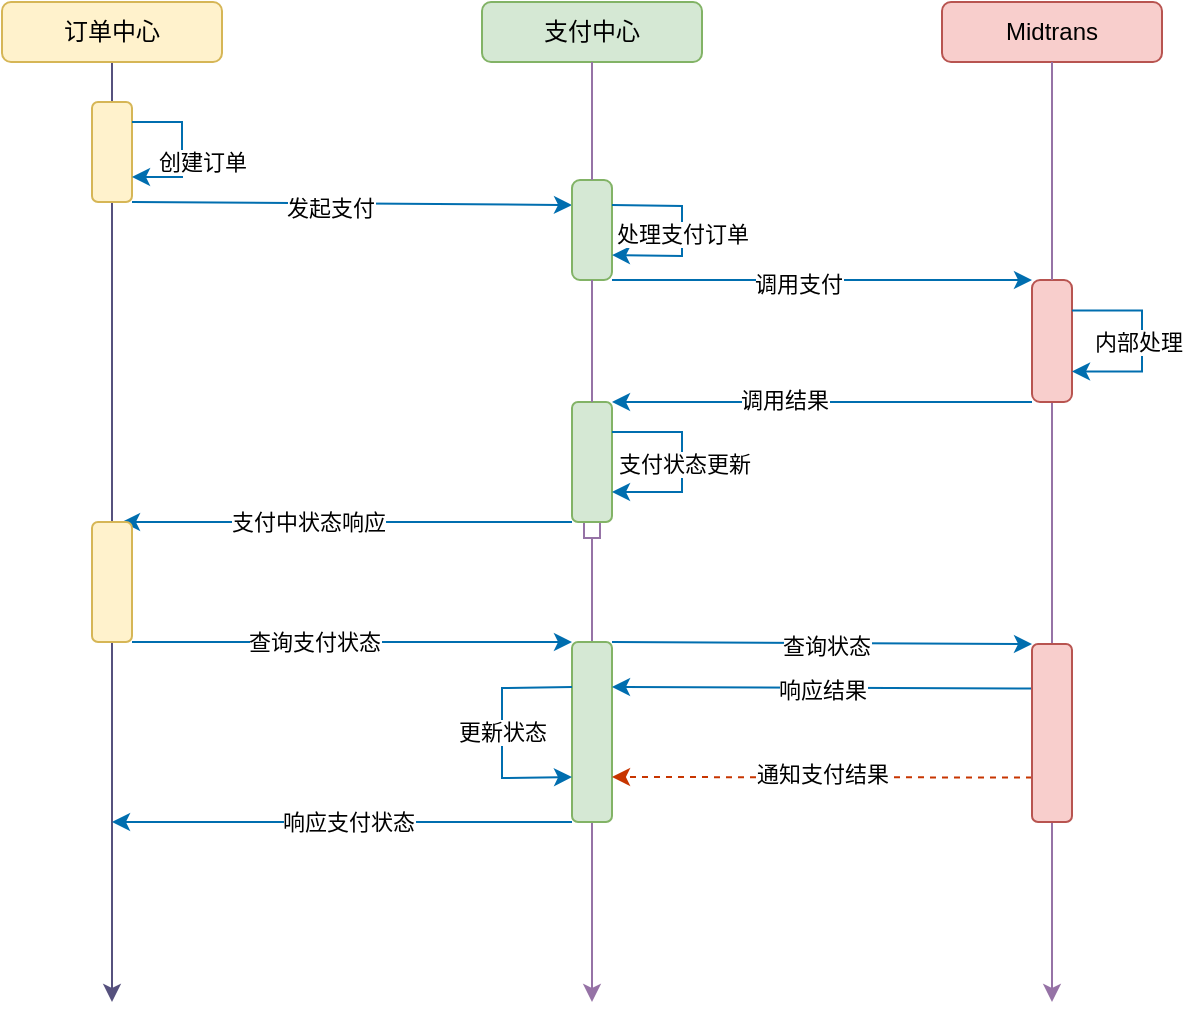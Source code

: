 <mxfile version="16.2.4" type="github">
  <diagram id="pshgRTUTzzbv1leQq-Qf" name="Page-1">
    <mxGraphModel dx="946" dy="604" grid="0" gridSize="10" guides="1" tooltips="1" connect="1" arrows="1" fold="1" page="1" pageScale="1" pageWidth="827" pageHeight="1169" math="0" shadow="0">
      <root>
        <mxCell id="0" />
        <mxCell id="1" parent="0" />
        <mxCell id="mlD8pJYQVbWDTCXvoRbc-32" value="" style="edgeStyle=orthogonalEdgeStyle;rounded=0;orthogonalLoop=1;jettySize=auto;html=1;exitX=0.5;exitY=1;exitDx=0;exitDy=0;endArrow=none;shadow=0;strokeColor=#56517e;fillColor=#d0cee2;" edge="1" parent="1" source="mlD8pJYQVbWDTCXvoRbc-1" target="mlD8pJYQVbWDTCXvoRbc-31">
          <mxGeometry relative="1" as="geometry">
            <mxPoint x="145" y="540" as="targetPoint" />
            <mxPoint x="145" y="70" as="sourcePoint" />
          </mxGeometry>
        </mxCell>
        <mxCell id="mlD8pJYQVbWDTCXvoRbc-4" style="edgeStyle=orthogonalEdgeStyle;rounded=0;orthogonalLoop=1;jettySize=auto;html=1;exitX=0.5;exitY=1;exitDx=0;exitDy=0;startArrow=none;fillColor=#d0cee2;strokeColor=#56517e;" edge="1" parent="1" source="mlD8pJYQVbWDTCXvoRbc-31">
          <mxGeometry relative="1" as="geometry">
            <mxPoint x="145" y="540" as="targetPoint" />
          </mxGeometry>
        </mxCell>
        <mxCell id="mlD8pJYQVbWDTCXvoRbc-1" value="订单中心" style="rounded=1;whiteSpace=wrap;html=1;fillColor=#fff2cc;strokeColor=#d6b656;" vertex="1" parent="1">
          <mxGeometry x="90" y="40" width="110" height="30" as="geometry" />
        </mxCell>
        <mxCell id="mlD8pJYQVbWDTCXvoRbc-5" style="edgeStyle=orthogonalEdgeStyle;rounded=0;orthogonalLoop=1;jettySize=auto;html=1;exitX=0.5;exitY=1;exitDx=0;exitDy=0;startArrow=box;fillColor=#e1d5e7;strokeColor=#9673a6;startFill=0;" edge="1" parent="1" source="mlD8pJYQVbWDTCXvoRbc-23">
          <mxGeometry relative="1" as="geometry">
            <mxPoint x="385" y="540" as="targetPoint" />
          </mxGeometry>
        </mxCell>
        <mxCell id="mlD8pJYQVbWDTCXvoRbc-2" value="支付中心" style="rounded=1;whiteSpace=wrap;html=1;fillColor=#d5e8d4;strokeColor=#82b366;" vertex="1" parent="1">
          <mxGeometry x="330" y="40" width="110" height="30" as="geometry" />
        </mxCell>
        <mxCell id="mlD8pJYQVbWDTCXvoRbc-6" style="edgeStyle=orthogonalEdgeStyle;rounded=0;orthogonalLoop=1;jettySize=auto;html=1;exitX=0.5;exitY=1;exitDx=0;exitDy=0;startArrow=none;fillColor=#e1d5e7;strokeColor=#9673a6;" edge="1" parent="1" source="mlD8pJYQVbWDTCXvoRbc-19">
          <mxGeometry relative="1" as="geometry">
            <mxPoint x="615" y="540" as="targetPoint" />
          </mxGeometry>
        </mxCell>
        <mxCell id="mlD8pJYQVbWDTCXvoRbc-3" value="Midtrans" style="rounded=1;whiteSpace=wrap;html=1;glass=0;fillColor=#f8cecc;strokeColor=#b85450;" vertex="1" parent="1">
          <mxGeometry x="560" y="40" width="110" height="30" as="geometry" />
        </mxCell>
        <mxCell id="mlD8pJYQVbWDTCXvoRbc-7" value="" style="rounded=1;whiteSpace=wrap;html=1;shadow=0;fillColor=#fff2cc;strokeColor=#d6b656;" vertex="1" parent="1">
          <mxGeometry x="135" y="90" width="20" height="50" as="geometry" />
        </mxCell>
        <mxCell id="mlD8pJYQVbWDTCXvoRbc-10" value="" style="endArrow=classic;html=1;rounded=0;exitX=1;exitY=1;exitDx=0;exitDy=0;entryX=0;entryY=0.25;entryDx=0;entryDy=0;fillColor=#1ba1e2;strokeColor=#006EAF;" edge="1" parent="1" source="mlD8pJYQVbWDTCXvoRbc-7" target="mlD8pJYQVbWDTCXvoRbc-11">
          <mxGeometry width="50" height="50" relative="1" as="geometry">
            <mxPoint x="400" y="290" as="sourcePoint" />
            <mxPoint x="370" y="140" as="targetPoint" />
          </mxGeometry>
        </mxCell>
        <mxCell id="mlD8pJYQVbWDTCXvoRbc-22" value="发起支付" style="edgeLabel;html=1;align=center;verticalAlign=middle;resizable=0;points=[];" vertex="1" connectable="0" parent="mlD8pJYQVbWDTCXvoRbc-10">
          <mxGeometry x="-0.1" y="-2" relative="1" as="geometry">
            <mxPoint as="offset" />
          </mxGeometry>
        </mxCell>
        <mxCell id="mlD8pJYQVbWDTCXvoRbc-11" value="" style="rounded=1;whiteSpace=wrap;html=1;arcSize=20;fillColor=#d5e8d4;strokeColor=#82b366;" vertex="1" parent="1">
          <mxGeometry x="375" y="129" width="20" height="50" as="geometry" />
        </mxCell>
        <mxCell id="mlD8pJYQVbWDTCXvoRbc-12" value="" style="edgeStyle=orthogonalEdgeStyle;rounded=0;orthogonalLoop=1;jettySize=auto;html=1;exitX=0.5;exitY=1;exitDx=0;exitDy=0;endArrow=none;fillColor=#e1d5e7;strokeColor=#9673a6;" edge="1" parent="1" source="mlD8pJYQVbWDTCXvoRbc-2" target="mlD8pJYQVbWDTCXvoRbc-11">
          <mxGeometry relative="1" as="geometry">
            <mxPoint x="385" y="540" as="targetPoint" />
            <mxPoint x="385" y="70" as="sourcePoint" />
          </mxGeometry>
        </mxCell>
        <mxCell id="mlD8pJYQVbWDTCXvoRbc-16" value="" style="endArrow=classic;html=1;rounded=0;exitX=1;exitY=0.25;exitDx=0;exitDy=0;entryX=1;entryY=0.75;entryDx=0;entryDy=0;fillColor=#1ba1e2;strokeColor=#006EAF;" edge="1" parent="1" source="mlD8pJYQVbWDTCXvoRbc-11" target="mlD8pJYQVbWDTCXvoRbc-11">
          <mxGeometry width="50" height="50" relative="1" as="geometry">
            <mxPoint x="390" y="310" as="sourcePoint" />
            <mxPoint x="430" y="170" as="targetPoint" />
            <Array as="points">
              <mxPoint x="430" y="142" />
              <mxPoint x="430" y="167" />
            </Array>
          </mxGeometry>
        </mxCell>
        <mxCell id="mlD8pJYQVbWDTCXvoRbc-17" value="处理支付订单" style="edgeLabel;html=1;align=center;verticalAlign=middle;resizable=0;points=[];" vertex="1" connectable="0" parent="mlD8pJYQVbWDTCXvoRbc-16">
          <mxGeometry x="0.032" relative="1" as="geometry">
            <mxPoint as="offset" />
          </mxGeometry>
        </mxCell>
        <mxCell id="mlD8pJYQVbWDTCXvoRbc-18" value="" style="endArrow=classic;html=1;rounded=0;exitX=1;exitY=1;exitDx=0;exitDy=0;entryX=0;entryY=0;entryDx=0;entryDy=0;fillColor=#1ba1e2;strokeColor=#006EAF;" edge="1" parent="1" source="mlD8pJYQVbWDTCXvoRbc-11" target="mlD8pJYQVbWDTCXvoRbc-19">
          <mxGeometry width="50" height="50" relative="1" as="geometry">
            <mxPoint x="390" y="280" as="sourcePoint" />
            <mxPoint x="440" y="230" as="targetPoint" />
          </mxGeometry>
        </mxCell>
        <mxCell id="mlD8pJYQVbWDTCXvoRbc-21" value="调用支付" style="edgeLabel;html=1;align=center;verticalAlign=middle;resizable=0;points=[];" vertex="1" connectable="0" parent="mlD8pJYQVbWDTCXvoRbc-18">
          <mxGeometry x="-0.114" y="-2" relative="1" as="geometry">
            <mxPoint as="offset" />
          </mxGeometry>
        </mxCell>
        <mxCell id="mlD8pJYQVbWDTCXvoRbc-25" style="rounded=0;orthogonalLoop=1;jettySize=auto;html=1;exitX=0;exitY=1;exitDx=0;exitDy=0;entryX=1;entryY=0;entryDx=0;entryDy=0;fillColor=#1ba1e2;strokeColor=#006EAF;" edge="1" parent="1" source="mlD8pJYQVbWDTCXvoRbc-19" target="mlD8pJYQVbWDTCXvoRbc-23">
          <mxGeometry relative="1" as="geometry" />
        </mxCell>
        <mxCell id="mlD8pJYQVbWDTCXvoRbc-26" value="调用结果" style="edgeLabel;html=1;align=center;verticalAlign=middle;resizable=0;points=[];" vertex="1" connectable="0" parent="mlD8pJYQVbWDTCXvoRbc-25">
          <mxGeometry x="0.181" y="-1" relative="1" as="geometry">
            <mxPoint as="offset" />
          </mxGeometry>
        </mxCell>
        <mxCell id="mlD8pJYQVbWDTCXvoRbc-19" value="" style="rounded=1;whiteSpace=wrap;html=1;arcSize=20;fillColor=#f8cecc;strokeColor=#b85450;" vertex="1" parent="1">
          <mxGeometry x="605" y="179" width="20" height="61" as="geometry" />
        </mxCell>
        <mxCell id="mlD8pJYQVbWDTCXvoRbc-20" value="" style="edgeStyle=orthogonalEdgeStyle;rounded=0;orthogonalLoop=1;jettySize=auto;html=1;exitX=0.5;exitY=1;exitDx=0;exitDy=0;endArrow=none;fillColor=#e1d5e7;strokeColor=#9673a6;" edge="1" parent="1" source="mlD8pJYQVbWDTCXvoRbc-3" target="mlD8pJYQVbWDTCXvoRbc-19">
          <mxGeometry relative="1" as="geometry">
            <mxPoint x="615" y="540" as="targetPoint" />
            <mxPoint x="615" y="70" as="sourcePoint" />
          </mxGeometry>
        </mxCell>
        <mxCell id="mlD8pJYQVbWDTCXvoRbc-33" style="edgeStyle=elbowEdgeStyle;rounded=0;orthogonalLoop=1;jettySize=auto;html=1;exitX=0;exitY=1;exitDx=0;exitDy=0;entryX=0.75;entryY=0;entryDx=0;entryDy=0;fillColor=#1ba1e2;strokeColor=#006EAF;" edge="1" parent="1" source="mlD8pJYQVbWDTCXvoRbc-23" target="mlD8pJYQVbWDTCXvoRbc-31">
          <mxGeometry relative="1" as="geometry">
            <mxPoint x="160" y="300" as="targetPoint" />
            <Array as="points">
              <mxPoint x="290" y="300" />
            </Array>
          </mxGeometry>
        </mxCell>
        <mxCell id="mlD8pJYQVbWDTCXvoRbc-34" value="支付中状态响应" style="edgeLabel;html=1;align=center;verticalAlign=middle;resizable=0;points=[];" vertex="1" connectable="0" parent="mlD8pJYQVbWDTCXvoRbc-33">
          <mxGeometry x="0.173" relative="1" as="geometry">
            <mxPoint as="offset" />
          </mxGeometry>
        </mxCell>
        <mxCell id="mlD8pJYQVbWDTCXvoRbc-23" value="" style="rounded=1;whiteSpace=wrap;html=1;fillColor=#d5e8d4;strokeColor=#82b366;" vertex="1" parent="1">
          <mxGeometry x="375" y="240" width="20" height="60" as="geometry" />
        </mxCell>
        <mxCell id="mlD8pJYQVbWDTCXvoRbc-24" value="" style="edgeStyle=orthogonalEdgeStyle;rounded=0;orthogonalLoop=1;jettySize=auto;html=1;exitX=0.5;exitY=1;exitDx=0;exitDy=0;startArrow=none;endArrow=none;fillColor=#e1d5e7;strokeColor=#9673a6;" edge="1" parent="1" source="mlD8pJYQVbWDTCXvoRbc-11" target="mlD8pJYQVbWDTCXvoRbc-23">
          <mxGeometry relative="1" as="geometry">
            <mxPoint x="385" y="540" as="targetPoint" />
            <mxPoint x="385" y="179" as="sourcePoint" />
          </mxGeometry>
        </mxCell>
        <mxCell id="mlD8pJYQVbWDTCXvoRbc-27" style="edgeStyle=orthogonalEdgeStyle;rounded=0;orthogonalLoop=1;jettySize=auto;html=1;exitX=1;exitY=0.25;exitDx=0;exitDy=0;entryX=1;entryY=0.75;entryDx=0;entryDy=0;fillColor=#1ba1e2;strokeColor=#006EAF;" edge="1" parent="1" source="mlD8pJYQVbWDTCXvoRbc-23" target="mlD8pJYQVbWDTCXvoRbc-23">
          <mxGeometry relative="1" as="geometry">
            <Array as="points">
              <mxPoint x="430" y="255" />
              <mxPoint x="430" y="285" />
            </Array>
          </mxGeometry>
        </mxCell>
        <mxCell id="mlD8pJYQVbWDTCXvoRbc-28" value="支付状态更新" style="edgeLabel;html=1;align=center;verticalAlign=middle;resizable=0;points=[];" vertex="1" connectable="0" parent="mlD8pJYQVbWDTCXvoRbc-27">
          <mxGeometry x="0.025" y="1" relative="1" as="geometry">
            <mxPoint as="offset" />
          </mxGeometry>
        </mxCell>
        <mxCell id="mlD8pJYQVbWDTCXvoRbc-29" style="edgeStyle=elbowEdgeStyle;rounded=0;orthogonalLoop=1;jettySize=auto;html=1;exitX=1;exitY=0.25;exitDx=0;exitDy=0;entryX=1;entryY=0.75;entryDx=0;entryDy=0;elbow=vertical;fillColor=#1ba1e2;strokeColor=#006EAF;" edge="1" parent="1" source="mlD8pJYQVbWDTCXvoRbc-19" target="mlD8pJYQVbWDTCXvoRbc-19">
          <mxGeometry relative="1" as="geometry">
            <Array as="points">
              <mxPoint x="660" y="210" />
            </Array>
          </mxGeometry>
        </mxCell>
        <mxCell id="mlD8pJYQVbWDTCXvoRbc-30" value="内部处理" style="edgeLabel;html=1;align=center;verticalAlign=middle;resizable=0;points=[];" vertex="1" connectable="0" parent="mlD8pJYQVbWDTCXvoRbc-29">
          <mxGeometry x="0.363" y="-3" relative="1" as="geometry">
            <mxPoint x="1" y="-12" as="offset" />
          </mxGeometry>
        </mxCell>
        <mxCell id="mlD8pJYQVbWDTCXvoRbc-39" style="rounded=0;orthogonalLoop=1;jettySize=auto;html=1;exitX=1;exitY=1;exitDx=0;exitDy=0;entryX=0;entryY=0;entryDx=0;entryDy=0;fillColor=#1ba1e2;strokeColor=#006EAF;" edge="1" parent="1" source="mlD8pJYQVbWDTCXvoRbc-31" target="mlD8pJYQVbWDTCXvoRbc-38">
          <mxGeometry relative="1" as="geometry" />
        </mxCell>
        <mxCell id="mlD8pJYQVbWDTCXvoRbc-42" value="查询支付状态" style="edgeLabel;html=1;align=center;verticalAlign=middle;resizable=0;points=[];" vertex="1" connectable="0" parent="mlD8pJYQVbWDTCXvoRbc-39">
          <mxGeometry x="-0.173" relative="1" as="geometry">
            <mxPoint as="offset" />
          </mxGeometry>
        </mxCell>
        <mxCell id="mlD8pJYQVbWDTCXvoRbc-31" value="" style="rounded=1;whiteSpace=wrap;html=1;fillColor=#fff2cc;strokeColor=#d6b656;" vertex="1" parent="1">
          <mxGeometry x="135" y="300" width="20" height="60" as="geometry" />
        </mxCell>
        <mxCell id="mlD8pJYQVbWDTCXvoRbc-36" value="创建订单" style="edgeStyle=orthogonalEdgeStyle;rounded=0;orthogonalLoop=1;jettySize=auto;html=1;entryX=1;entryY=0.75;entryDx=0;entryDy=0;fillColor=#1ba1e2;strokeColor=#006EAF;" edge="1" parent="1" target="mlD8pJYQVbWDTCXvoRbc-7">
          <mxGeometry x="0.143" y="10" relative="1" as="geometry">
            <mxPoint x="155" y="100" as="sourcePoint" />
            <Array as="points">
              <mxPoint x="155" y="100" />
              <mxPoint x="180" y="100" />
              <mxPoint x="180" y="128" />
            </Array>
            <mxPoint as="offset" />
          </mxGeometry>
        </mxCell>
        <mxCell id="mlD8pJYQVbWDTCXvoRbc-41" style="edgeStyle=none;rounded=0;orthogonalLoop=1;jettySize=auto;html=1;exitX=1;exitY=0;exitDx=0;exitDy=0;entryX=0;entryY=0;entryDx=0;entryDy=0;fillColor=#1ba1e2;strokeColor=#006EAF;" edge="1" parent="1" source="mlD8pJYQVbWDTCXvoRbc-38" target="mlD8pJYQVbWDTCXvoRbc-40">
          <mxGeometry relative="1" as="geometry" />
        </mxCell>
        <mxCell id="mlD8pJYQVbWDTCXvoRbc-43" value="查询状态" style="edgeLabel;html=1;align=center;verticalAlign=middle;resizable=0;points=[];" vertex="1" connectable="0" parent="mlD8pJYQVbWDTCXvoRbc-41">
          <mxGeometry x="0.019" y="-1" relative="1" as="geometry">
            <mxPoint as="offset" />
          </mxGeometry>
        </mxCell>
        <mxCell id="mlD8pJYQVbWDTCXvoRbc-51" style="rounded=0;orthogonalLoop=1;jettySize=auto;html=1;exitX=0;exitY=1;exitDx=0;exitDy=0;fillColor=#1ba1e2;strokeColor=#006EAF;" edge="1" parent="1" source="mlD8pJYQVbWDTCXvoRbc-38">
          <mxGeometry relative="1" as="geometry">
            <mxPoint x="145" y="450" as="targetPoint" />
            <mxPoint x="370" y="450" as="sourcePoint" />
          </mxGeometry>
        </mxCell>
        <mxCell id="mlD8pJYQVbWDTCXvoRbc-52" value="响应支付状态" style="edgeLabel;html=1;align=center;verticalAlign=middle;resizable=0;points=[];" vertex="1" connectable="0" parent="mlD8pJYQVbWDTCXvoRbc-51">
          <mxGeometry x="-0.021" y="-3" relative="1" as="geometry">
            <mxPoint y="3" as="offset" />
          </mxGeometry>
        </mxCell>
        <mxCell id="mlD8pJYQVbWDTCXvoRbc-38" value="" style="rounded=1;whiteSpace=wrap;html=1;fillColor=#d5e8d4;strokeColor=#82b366;" vertex="1" parent="1">
          <mxGeometry x="375" y="360" width="20" height="90" as="geometry" />
        </mxCell>
        <mxCell id="mlD8pJYQVbWDTCXvoRbc-44" style="rounded=0;orthogonalLoop=1;jettySize=auto;html=1;exitX=0;exitY=0.25;exitDx=0;exitDy=0;entryX=1;entryY=0.25;entryDx=0;entryDy=0;fillColor=#1ba1e2;strokeColor=#006EAF;" edge="1" parent="1" source="mlD8pJYQVbWDTCXvoRbc-40" target="mlD8pJYQVbWDTCXvoRbc-38">
          <mxGeometry relative="1" as="geometry">
            <mxPoint x="605" y="382" as="sourcePoint" />
            <mxPoint x="400" y="387" as="targetPoint" />
          </mxGeometry>
        </mxCell>
        <mxCell id="mlD8pJYQVbWDTCXvoRbc-45" value="响应结果" style="edgeLabel;html=1;align=center;verticalAlign=middle;resizable=0;points=[];" vertex="1" connectable="0" parent="mlD8pJYQVbWDTCXvoRbc-44">
          <mxGeometry x="-0.181" y="1" relative="1" as="geometry">
            <mxPoint x="-19" as="offset" />
          </mxGeometry>
        </mxCell>
        <mxCell id="mlD8pJYQVbWDTCXvoRbc-48" style="edgeStyle=none;rounded=0;orthogonalLoop=1;jettySize=auto;html=1;dashed=1;exitX=0;exitY=0.75;exitDx=0;exitDy=0;fillColor=#fa6800;strokeColor=#C73500;entryX=1;entryY=0.75;entryDx=0;entryDy=0;" edge="1" parent="1" source="mlD8pJYQVbWDTCXvoRbc-40" target="mlD8pJYQVbWDTCXvoRbc-38">
          <mxGeometry relative="1" as="geometry">
            <mxPoint x="395" y="430" as="targetPoint" />
            <mxPoint x="595" y="430" as="sourcePoint" />
          </mxGeometry>
        </mxCell>
        <mxCell id="mlD8pJYQVbWDTCXvoRbc-49" value="通知支付结果" style="edgeLabel;html=1;align=center;verticalAlign=middle;resizable=0;points=[];" vertex="1" connectable="0" parent="mlD8pJYQVbWDTCXvoRbc-48">
          <mxGeometry x="0.114" y="-2" relative="1" as="geometry">
            <mxPoint x="12" as="offset" />
          </mxGeometry>
        </mxCell>
        <mxCell id="mlD8pJYQVbWDTCXvoRbc-40" value="" style="rounded=1;whiteSpace=wrap;html=1;fillColor=#f8cecc;strokeColor=#b85450;" vertex="1" parent="1">
          <mxGeometry x="605" y="361" width="20" height="89" as="geometry" />
        </mxCell>
        <mxCell id="mlD8pJYQVbWDTCXvoRbc-50" value="更新状态" style="edgeStyle=none;rounded=0;orthogonalLoop=1;jettySize=auto;html=1;exitX=0;exitY=0.25;exitDx=0;exitDy=0;entryX=0;entryY=0.75;entryDx=0;entryDy=0;fillColor=#1ba1e2;strokeColor=#006EAF;" edge="1" parent="1" source="mlD8pJYQVbWDTCXvoRbc-38" target="mlD8pJYQVbWDTCXvoRbc-38">
          <mxGeometry relative="1" as="geometry">
            <Array as="points">
              <mxPoint x="340" y="383" />
              <mxPoint x="340" y="428" />
            </Array>
          </mxGeometry>
        </mxCell>
      </root>
    </mxGraphModel>
  </diagram>
</mxfile>
